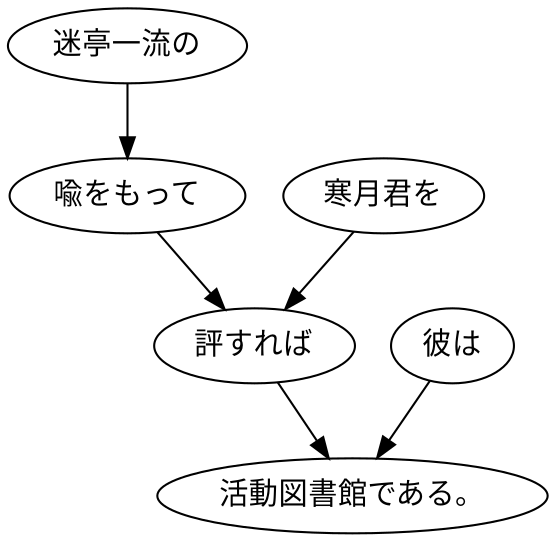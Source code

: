digraph graph2607 {
	node0 [label="迷亭一流の"];
	node1 [label="喩をもって"];
	node2 [label="寒月君を"];
	node3 [label="評すれば"];
	node4 [label="彼は"];
	node5 [label="活動図書館である。"];
	node0 -> node1;
	node1 -> node3;
	node2 -> node3;
	node3 -> node5;
	node4 -> node5;
}
